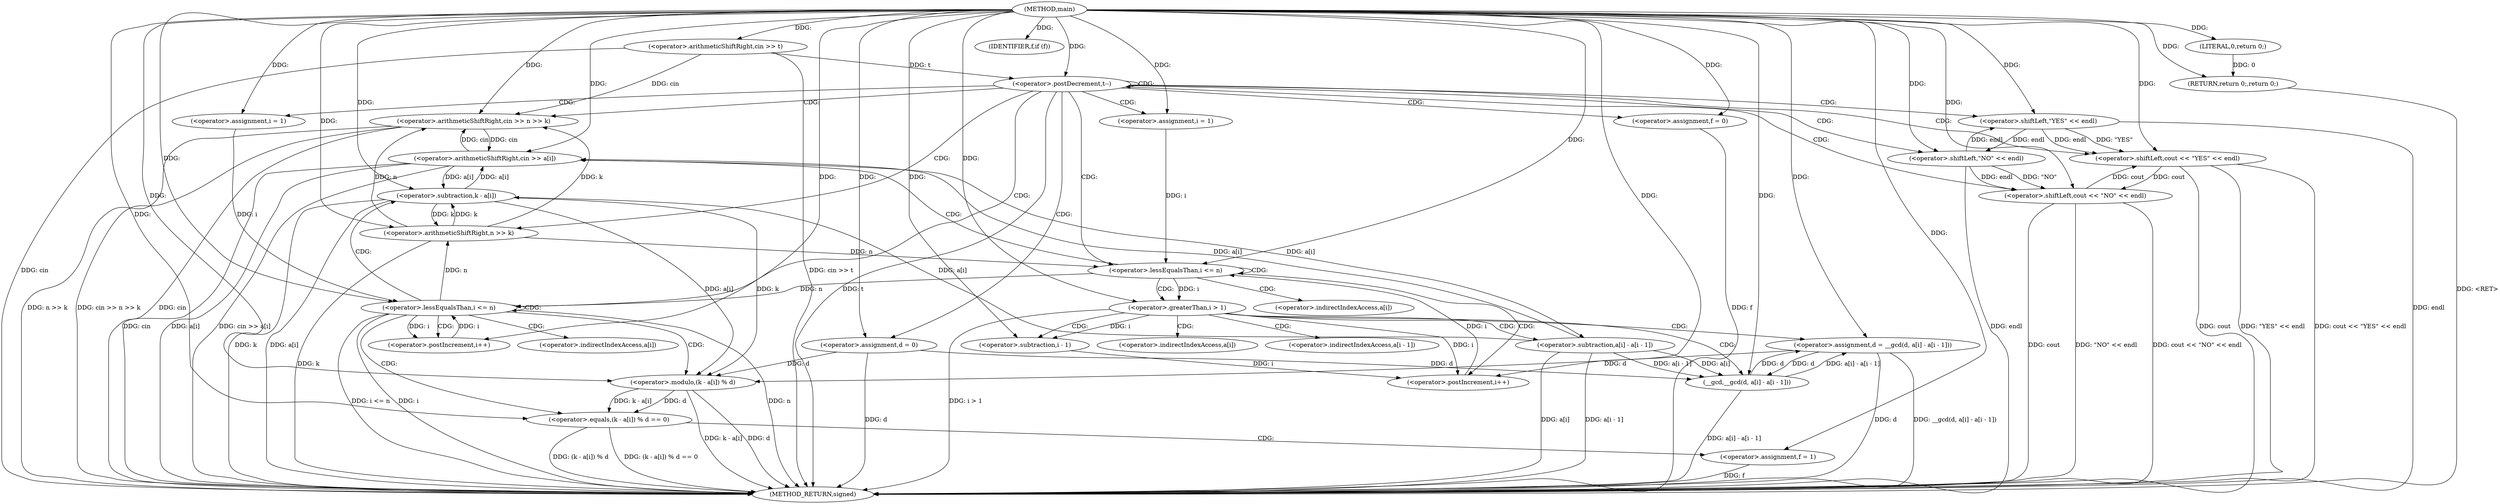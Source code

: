 digraph "main" {  
"1000105" [label = "(METHOD,main)" ]
"1000202" [label = "(METHOD_RETURN,signed)" ]
"1000108" [label = "(<operator>.arithmeticShiftRight,cin >> t)" ]
"1000200" [label = "(RETURN,return 0;,return 0;)" ]
"1000112" [label = "(<operator>.postDecrement,t--)" ]
"1000201" [label = "(LITERAL,0,return 0;)" ]
"1000117" [label = "(<operator>.arithmeticShiftRight,cin >> n >> k)" ]
"1000123" [label = "(<operator>.assignment,d = 0)" ]
"1000160" [label = "(<operator>.assignment,f = 0)" ]
"1000128" [label = "(<operator>.assignment,i = 1)" ]
"1000131" [label = "(<operator>.lessEqualsThan,i <= n)" ]
"1000134" [label = "(<operator>.postIncrement,i++)" ]
"1000165" [label = "(<operator>.assignment,i = 1)" ]
"1000168" [label = "(<operator>.lessEqualsThan,i <= n)" ]
"1000171" [label = "(<operator>.postIncrement,i++)" ]
"1000188" [label = "(IDENTIFIER,f,if (f))" ]
"1000189" [label = "(<operator>.shiftLeft,cout << \"YES\" << endl)" ]
"1000119" [label = "(<operator>.arithmeticShiftRight,n >> k)" ]
"1000137" [label = "(<operator>.arithmeticShiftRight,cin >> a[i])" ]
"1000195" [label = "(<operator>.shiftLeft,cout << \"NO\" << endl)" ]
"1000143" [label = "(<operator>.greaterThan,i > 1)" ]
"1000146" [label = "(<operator>.assignment,d = __gcd(d, a[i] - a[i - 1]))" ]
"1000175" [label = "(<operator>.equals,(k - a[i]) % d == 0)" ]
"1000184" [label = "(<operator>.assignment,f = 1)" ]
"1000191" [label = "(<operator>.shiftLeft,\"YES\" << endl)" ]
"1000197" [label = "(<operator>.shiftLeft,\"NO\" << endl)" ]
"1000148" [label = "(__gcd,__gcd(d, a[i] - a[i - 1]))" ]
"1000176" [label = "(<operator>.modulo,(k - a[i]) % d)" ]
"1000150" [label = "(<operator>.subtraction,a[i] - a[i - 1])" ]
"1000177" [label = "(<operator>.subtraction,k - a[i])" ]
"1000156" [label = "(<operator>.subtraction,i - 1)" ]
"1000139" [label = "(<operator>.indirectIndexAccess,a[i])" ]
"1000151" [label = "(<operator>.indirectIndexAccess,a[i])" ]
"1000154" [label = "(<operator>.indirectIndexAccess,a[i - 1])" ]
"1000179" [label = "(<operator>.indirectIndexAccess,a[i])" ]
  "1000200" -> "1000202"  [ label = "DDG: <RET>"] 
  "1000108" -> "1000202"  [ label = "DDG: cin"] 
  "1000108" -> "1000202"  [ label = "DDG: cin >> t"] 
  "1000112" -> "1000202"  [ label = "DDG: t"] 
  "1000117" -> "1000202"  [ label = "DDG: cin"] 
  "1000119" -> "1000202"  [ label = "DDG: k"] 
  "1000117" -> "1000202"  [ label = "DDG: n >> k"] 
  "1000117" -> "1000202"  [ label = "DDG: cin >> n >> k"] 
  "1000123" -> "1000202"  [ label = "DDG: d"] 
  "1000160" -> "1000202"  [ label = "DDG: f"] 
  "1000168" -> "1000202"  [ label = "DDG: i"] 
  "1000168" -> "1000202"  [ label = "DDG: n"] 
  "1000168" -> "1000202"  [ label = "DDG: i <= n"] 
  "1000195" -> "1000202"  [ label = "DDG: cout"] 
  "1000197" -> "1000202"  [ label = "DDG: endl"] 
  "1000195" -> "1000202"  [ label = "DDG: \"NO\" << endl"] 
  "1000195" -> "1000202"  [ label = "DDG: cout << \"NO\" << endl"] 
  "1000189" -> "1000202"  [ label = "DDG: cout"] 
  "1000191" -> "1000202"  [ label = "DDG: endl"] 
  "1000189" -> "1000202"  [ label = "DDG: \"YES\" << endl"] 
  "1000189" -> "1000202"  [ label = "DDG: cout << \"YES\" << endl"] 
  "1000177" -> "1000202"  [ label = "DDG: k"] 
  "1000177" -> "1000202"  [ label = "DDG: a[i]"] 
  "1000176" -> "1000202"  [ label = "DDG: k - a[i]"] 
  "1000176" -> "1000202"  [ label = "DDG: d"] 
  "1000175" -> "1000202"  [ label = "DDG: (k - a[i]) % d"] 
  "1000175" -> "1000202"  [ label = "DDG: (k - a[i]) % d == 0"] 
  "1000184" -> "1000202"  [ label = "DDG: f"] 
  "1000137" -> "1000202"  [ label = "DDG: cin"] 
  "1000137" -> "1000202"  [ label = "DDG: a[i]"] 
  "1000137" -> "1000202"  [ label = "DDG: cin >> a[i]"] 
  "1000143" -> "1000202"  [ label = "DDG: i > 1"] 
  "1000146" -> "1000202"  [ label = "DDG: d"] 
  "1000150" -> "1000202"  [ label = "DDG: a[i]"] 
  "1000150" -> "1000202"  [ label = "DDG: a[i - 1]"] 
  "1000148" -> "1000202"  [ label = "DDG: a[i] - a[i - 1]"] 
  "1000146" -> "1000202"  [ label = "DDG: __gcd(d, a[i] - a[i - 1])"] 
  "1000201" -> "1000200"  [ label = "DDG: 0"] 
  "1000105" -> "1000200"  [ label = "DDG: "] 
  "1000105" -> "1000108"  [ label = "DDG: "] 
  "1000105" -> "1000201"  [ label = "DDG: "] 
  "1000108" -> "1000112"  [ label = "DDG: t"] 
  "1000105" -> "1000112"  [ label = "DDG: "] 
  "1000105" -> "1000123"  [ label = "DDG: "] 
  "1000105" -> "1000160"  [ label = "DDG: "] 
  "1000108" -> "1000117"  [ label = "DDG: cin"] 
  "1000137" -> "1000117"  [ label = "DDG: cin"] 
  "1000105" -> "1000117"  [ label = "DDG: "] 
  "1000119" -> "1000117"  [ label = "DDG: n"] 
  "1000119" -> "1000117"  [ label = "DDG: k"] 
  "1000105" -> "1000128"  [ label = "DDG: "] 
  "1000105" -> "1000165"  [ label = "DDG: "] 
  "1000105" -> "1000188"  [ label = "DDG: "] 
  "1000168" -> "1000119"  [ label = "DDG: n"] 
  "1000105" -> "1000119"  [ label = "DDG: "] 
  "1000177" -> "1000119"  [ label = "DDG: k"] 
  "1000128" -> "1000131"  [ label = "DDG: i"] 
  "1000134" -> "1000131"  [ label = "DDG: i"] 
  "1000105" -> "1000131"  [ label = "DDG: "] 
  "1000119" -> "1000131"  [ label = "DDG: n"] 
  "1000143" -> "1000134"  [ label = "DDG: i"] 
  "1000156" -> "1000134"  [ label = "DDG: i"] 
  "1000105" -> "1000134"  [ label = "DDG: "] 
  "1000165" -> "1000168"  [ label = "DDG: i"] 
  "1000171" -> "1000168"  [ label = "DDG: i"] 
  "1000105" -> "1000168"  [ label = "DDG: "] 
  "1000131" -> "1000168"  [ label = "DDG: n"] 
  "1000168" -> "1000171"  [ label = "DDG: i"] 
  "1000105" -> "1000171"  [ label = "DDG: "] 
  "1000195" -> "1000189"  [ label = "DDG: cout"] 
  "1000105" -> "1000189"  [ label = "DDG: "] 
  "1000191" -> "1000189"  [ label = "DDG: endl"] 
  "1000191" -> "1000189"  [ label = "DDG: \"YES\""] 
  "1000117" -> "1000137"  [ label = "DDG: cin"] 
  "1000105" -> "1000137"  [ label = "DDG: "] 
  "1000177" -> "1000137"  [ label = "DDG: a[i]"] 
  "1000150" -> "1000137"  [ label = "DDG: a[i]"] 
  "1000148" -> "1000146"  [ label = "DDG: a[i] - a[i - 1]"] 
  "1000148" -> "1000146"  [ label = "DDG: d"] 
  "1000105" -> "1000184"  [ label = "DDG: "] 
  "1000105" -> "1000191"  [ label = "DDG: "] 
  "1000197" -> "1000191"  [ label = "DDG: endl"] 
  "1000189" -> "1000195"  [ label = "DDG: cout"] 
  "1000105" -> "1000195"  [ label = "DDG: "] 
  "1000197" -> "1000195"  [ label = "DDG: endl"] 
  "1000197" -> "1000195"  [ label = "DDG: \"NO\""] 
  "1000131" -> "1000143"  [ label = "DDG: i"] 
  "1000105" -> "1000143"  [ label = "DDG: "] 
  "1000105" -> "1000146"  [ label = "DDG: "] 
  "1000176" -> "1000175"  [ label = "DDG: d"] 
  "1000176" -> "1000175"  [ label = "DDG: k - a[i]"] 
  "1000105" -> "1000175"  [ label = "DDG: "] 
  "1000105" -> "1000197"  [ label = "DDG: "] 
  "1000191" -> "1000197"  [ label = "DDG: endl"] 
  "1000123" -> "1000148"  [ label = "DDG: d"] 
  "1000146" -> "1000148"  [ label = "DDG: d"] 
  "1000105" -> "1000148"  [ label = "DDG: "] 
  "1000150" -> "1000148"  [ label = "DDG: a[i - 1]"] 
  "1000150" -> "1000148"  [ label = "DDG: a[i]"] 
  "1000177" -> "1000176"  [ label = "DDG: a[i]"] 
  "1000177" -> "1000176"  [ label = "DDG: k"] 
  "1000123" -> "1000176"  [ label = "DDG: d"] 
  "1000146" -> "1000176"  [ label = "DDG: d"] 
  "1000105" -> "1000176"  [ label = "DDG: "] 
  "1000137" -> "1000150"  [ label = "DDG: a[i]"] 
  "1000119" -> "1000177"  [ label = "DDG: k"] 
  "1000105" -> "1000177"  [ label = "DDG: "] 
  "1000137" -> "1000177"  [ label = "DDG: a[i]"] 
  "1000150" -> "1000177"  [ label = "DDG: a[i]"] 
  "1000143" -> "1000156"  [ label = "DDG: i"] 
  "1000105" -> "1000156"  [ label = "DDG: "] 
  "1000112" -> "1000117"  [ label = "CDG: "] 
  "1000112" -> "1000128"  [ label = "CDG: "] 
  "1000112" -> "1000119"  [ label = "CDG: "] 
  "1000112" -> "1000165"  [ label = "CDG: "] 
  "1000112" -> "1000112"  [ label = "CDG: "] 
  "1000112" -> "1000168"  [ label = "CDG: "] 
  "1000112" -> "1000131"  [ label = "CDG: "] 
  "1000112" -> "1000123"  [ label = "CDG: "] 
  "1000112" -> "1000160"  [ label = "CDG: "] 
  "1000112" -> "1000191"  [ label = "CDG: "] 
  "1000112" -> "1000195"  [ label = "CDG: "] 
  "1000112" -> "1000197"  [ label = "CDG: "] 
  "1000112" -> "1000189"  [ label = "CDG: "] 
  "1000131" -> "1000139"  [ label = "CDG: "] 
  "1000131" -> "1000131"  [ label = "CDG: "] 
  "1000131" -> "1000143"  [ label = "CDG: "] 
  "1000131" -> "1000137"  [ label = "CDG: "] 
  "1000131" -> "1000134"  [ label = "CDG: "] 
  "1000168" -> "1000168"  [ label = "CDG: "] 
  "1000168" -> "1000175"  [ label = "CDG: "] 
  "1000168" -> "1000171"  [ label = "CDG: "] 
  "1000168" -> "1000179"  [ label = "CDG: "] 
  "1000168" -> "1000176"  [ label = "CDG: "] 
  "1000168" -> "1000177"  [ label = "CDG: "] 
  "1000143" -> "1000156"  [ label = "CDG: "] 
  "1000143" -> "1000150"  [ label = "CDG: "] 
  "1000143" -> "1000148"  [ label = "CDG: "] 
  "1000143" -> "1000154"  [ label = "CDG: "] 
  "1000143" -> "1000151"  [ label = "CDG: "] 
  "1000143" -> "1000146"  [ label = "CDG: "] 
  "1000175" -> "1000184"  [ label = "CDG: "] 
}

